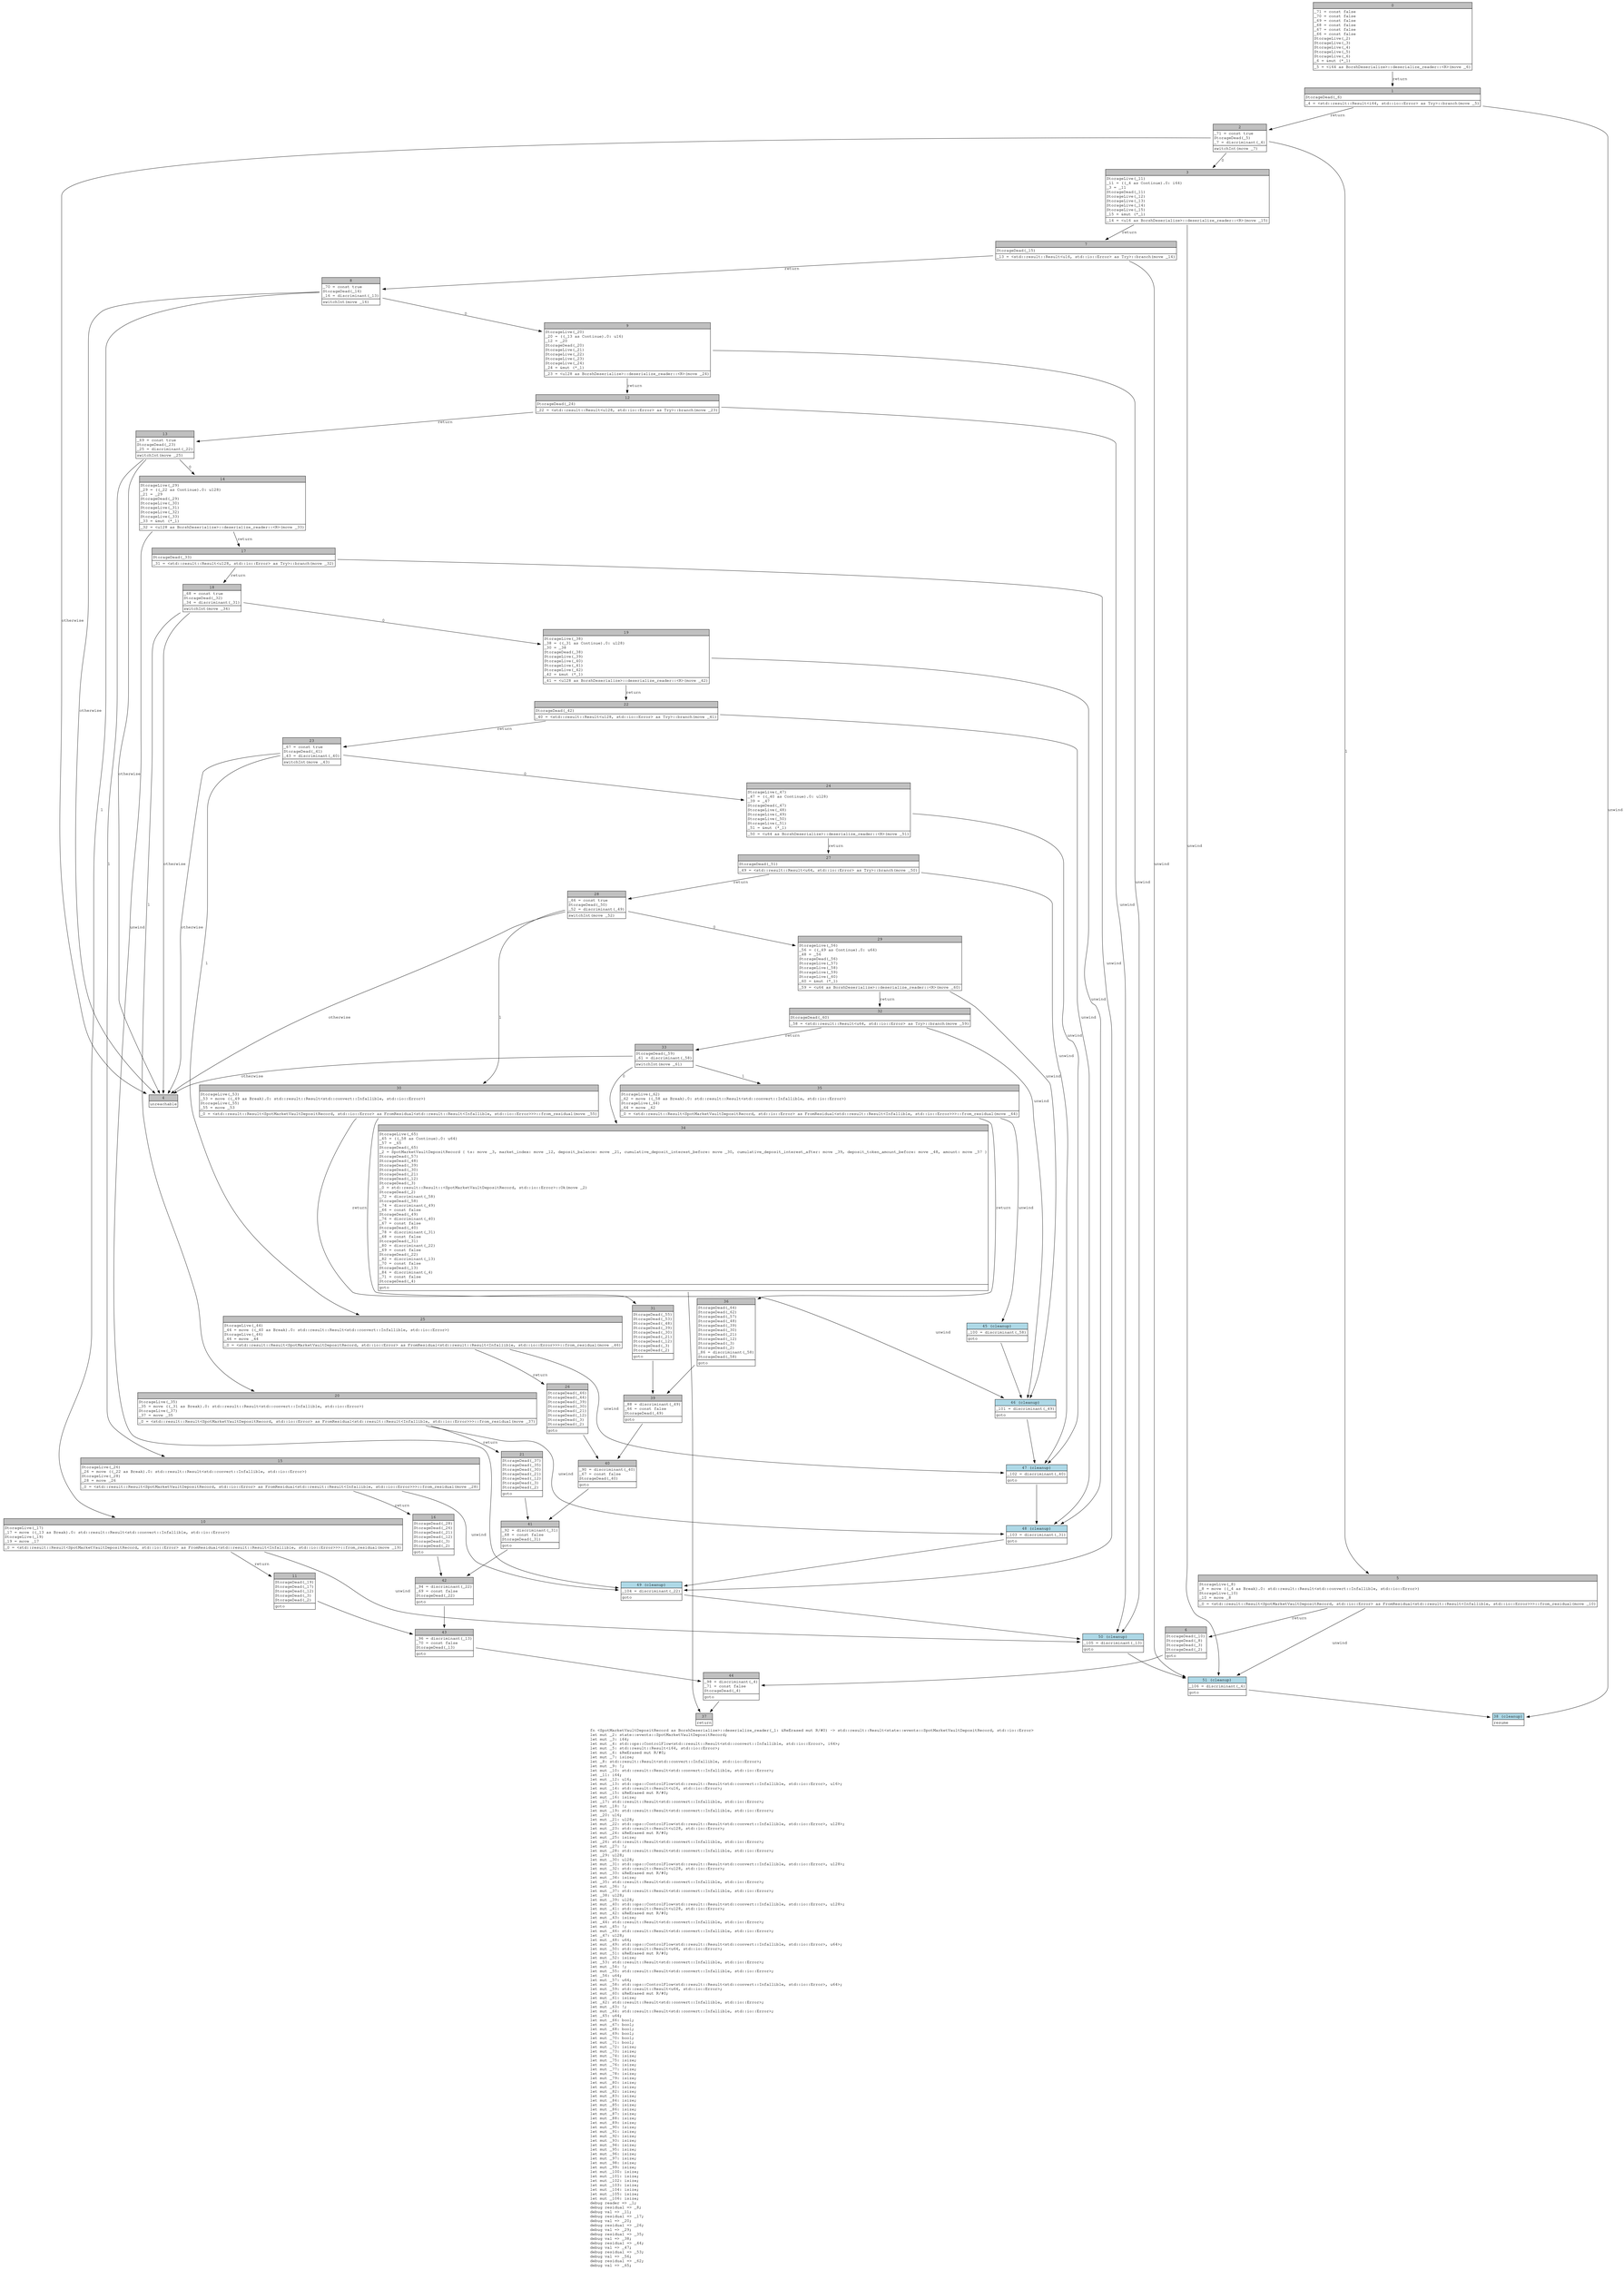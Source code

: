 digraph Mir_0_16080 {
    graph [fontname="Courier, monospace"];
    node [fontname="Courier, monospace"];
    edge [fontname="Courier, monospace"];
    label=<fn &lt;SpotMarketVaultDepositRecord as BorshDeserialize&gt;::deserialize_reader(_1: &amp;ReErased mut R/#0) -&gt; std::result::Result&lt;state::events::SpotMarketVaultDepositRecord, std::io::Error&gt;<br align="left"/>let mut _2: state::events::SpotMarketVaultDepositRecord;<br align="left"/>let mut _3: i64;<br align="left"/>let mut _4: std::ops::ControlFlow&lt;std::result::Result&lt;std::convert::Infallible, std::io::Error&gt;, i64&gt;;<br align="left"/>let mut _5: std::result::Result&lt;i64, std::io::Error&gt;;<br align="left"/>let mut _6: &amp;ReErased mut R/#0;<br align="left"/>let mut _7: isize;<br align="left"/>let _8: std::result::Result&lt;std::convert::Infallible, std::io::Error&gt;;<br align="left"/>let mut _9: !;<br align="left"/>let mut _10: std::result::Result&lt;std::convert::Infallible, std::io::Error&gt;;<br align="left"/>let _11: i64;<br align="left"/>let mut _12: u16;<br align="left"/>let mut _13: std::ops::ControlFlow&lt;std::result::Result&lt;std::convert::Infallible, std::io::Error&gt;, u16&gt;;<br align="left"/>let mut _14: std::result::Result&lt;u16, std::io::Error&gt;;<br align="left"/>let mut _15: &amp;ReErased mut R/#0;<br align="left"/>let mut _16: isize;<br align="left"/>let _17: std::result::Result&lt;std::convert::Infallible, std::io::Error&gt;;<br align="left"/>let mut _18: !;<br align="left"/>let mut _19: std::result::Result&lt;std::convert::Infallible, std::io::Error&gt;;<br align="left"/>let _20: u16;<br align="left"/>let mut _21: u128;<br align="left"/>let mut _22: std::ops::ControlFlow&lt;std::result::Result&lt;std::convert::Infallible, std::io::Error&gt;, u128&gt;;<br align="left"/>let mut _23: std::result::Result&lt;u128, std::io::Error&gt;;<br align="left"/>let mut _24: &amp;ReErased mut R/#0;<br align="left"/>let mut _25: isize;<br align="left"/>let _26: std::result::Result&lt;std::convert::Infallible, std::io::Error&gt;;<br align="left"/>let mut _27: !;<br align="left"/>let mut _28: std::result::Result&lt;std::convert::Infallible, std::io::Error&gt;;<br align="left"/>let _29: u128;<br align="left"/>let mut _30: u128;<br align="left"/>let mut _31: std::ops::ControlFlow&lt;std::result::Result&lt;std::convert::Infallible, std::io::Error&gt;, u128&gt;;<br align="left"/>let mut _32: std::result::Result&lt;u128, std::io::Error&gt;;<br align="left"/>let mut _33: &amp;ReErased mut R/#0;<br align="left"/>let mut _34: isize;<br align="left"/>let _35: std::result::Result&lt;std::convert::Infallible, std::io::Error&gt;;<br align="left"/>let mut _36: !;<br align="left"/>let mut _37: std::result::Result&lt;std::convert::Infallible, std::io::Error&gt;;<br align="left"/>let _38: u128;<br align="left"/>let mut _39: u128;<br align="left"/>let mut _40: std::ops::ControlFlow&lt;std::result::Result&lt;std::convert::Infallible, std::io::Error&gt;, u128&gt;;<br align="left"/>let mut _41: std::result::Result&lt;u128, std::io::Error&gt;;<br align="left"/>let mut _42: &amp;ReErased mut R/#0;<br align="left"/>let mut _43: isize;<br align="left"/>let _44: std::result::Result&lt;std::convert::Infallible, std::io::Error&gt;;<br align="left"/>let mut _45: !;<br align="left"/>let mut _46: std::result::Result&lt;std::convert::Infallible, std::io::Error&gt;;<br align="left"/>let _47: u128;<br align="left"/>let mut _48: u64;<br align="left"/>let mut _49: std::ops::ControlFlow&lt;std::result::Result&lt;std::convert::Infallible, std::io::Error&gt;, u64&gt;;<br align="left"/>let mut _50: std::result::Result&lt;u64, std::io::Error&gt;;<br align="left"/>let mut _51: &amp;ReErased mut R/#0;<br align="left"/>let mut _52: isize;<br align="left"/>let _53: std::result::Result&lt;std::convert::Infallible, std::io::Error&gt;;<br align="left"/>let mut _54: !;<br align="left"/>let mut _55: std::result::Result&lt;std::convert::Infallible, std::io::Error&gt;;<br align="left"/>let _56: u64;<br align="left"/>let mut _57: u64;<br align="left"/>let mut _58: std::ops::ControlFlow&lt;std::result::Result&lt;std::convert::Infallible, std::io::Error&gt;, u64&gt;;<br align="left"/>let mut _59: std::result::Result&lt;u64, std::io::Error&gt;;<br align="left"/>let mut _60: &amp;ReErased mut R/#0;<br align="left"/>let mut _61: isize;<br align="left"/>let _62: std::result::Result&lt;std::convert::Infallible, std::io::Error&gt;;<br align="left"/>let mut _63: !;<br align="left"/>let mut _64: std::result::Result&lt;std::convert::Infallible, std::io::Error&gt;;<br align="left"/>let _65: u64;<br align="left"/>let mut _66: bool;<br align="left"/>let mut _67: bool;<br align="left"/>let mut _68: bool;<br align="left"/>let mut _69: bool;<br align="left"/>let mut _70: bool;<br align="left"/>let mut _71: bool;<br align="left"/>let mut _72: isize;<br align="left"/>let mut _73: isize;<br align="left"/>let mut _74: isize;<br align="left"/>let mut _75: isize;<br align="left"/>let mut _76: isize;<br align="left"/>let mut _77: isize;<br align="left"/>let mut _78: isize;<br align="left"/>let mut _79: isize;<br align="left"/>let mut _80: isize;<br align="left"/>let mut _81: isize;<br align="left"/>let mut _82: isize;<br align="left"/>let mut _83: isize;<br align="left"/>let mut _84: isize;<br align="left"/>let mut _85: isize;<br align="left"/>let mut _86: isize;<br align="left"/>let mut _87: isize;<br align="left"/>let mut _88: isize;<br align="left"/>let mut _89: isize;<br align="left"/>let mut _90: isize;<br align="left"/>let mut _91: isize;<br align="left"/>let mut _92: isize;<br align="left"/>let mut _93: isize;<br align="left"/>let mut _94: isize;<br align="left"/>let mut _95: isize;<br align="left"/>let mut _96: isize;<br align="left"/>let mut _97: isize;<br align="left"/>let mut _98: isize;<br align="left"/>let mut _99: isize;<br align="left"/>let mut _100: isize;<br align="left"/>let mut _101: isize;<br align="left"/>let mut _102: isize;<br align="left"/>let mut _103: isize;<br align="left"/>let mut _104: isize;<br align="left"/>let mut _105: isize;<br align="left"/>let mut _106: isize;<br align="left"/>debug reader =&gt; _1;<br align="left"/>debug residual =&gt; _8;<br align="left"/>debug val =&gt; _11;<br align="left"/>debug residual =&gt; _17;<br align="left"/>debug val =&gt; _20;<br align="left"/>debug residual =&gt; _26;<br align="left"/>debug val =&gt; _29;<br align="left"/>debug residual =&gt; _35;<br align="left"/>debug val =&gt; _38;<br align="left"/>debug residual =&gt; _44;<br align="left"/>debug val =&gt; _47;<br align="left"/>debug residual =&gt; _53;<br align="left"/>debug val =&gt; _56;<br align="left"/>debug residual =&gt; _62;<br align="left"/>debug val =&gt; _65;<br align="left"/>>;
    bb0__0_16080 [shape="none", label=<<table border="0" cellborder="1" cellspacing="0"><tr><td bgcolor="gray" align="center" colspan="1">0</td></tr><tr><td align="left" balign="left">_71 = const false<br/>_70 = const false<br/>_69 = const false<br/>_68 = const false<br/>_67 = const false<br/>_66 = const false<br/>StorageLive(_2)<br/>StorageLive(_3)<br/>StorageLive(_4)<br/>StorageLive(_5)<br/>StorageLive(_6)<br/>_6 = &amp;mut (*_1)<br/></td></tr><tr><td align="left">_5 = &lt;i64 as BorshDeserialize&gt;::deserialize_reader::&lt;R&gt;(move _6)</td></tr></table>>];
    bb1__0_16080 [shape="none", label=<<table border="0" cellborder="1" cellspacing="0"><tr><td bgcolor="gray" align="center" colspan="1">1</td></tr><tr><td align="left" balign="left">StorageDead(_6)<br/></td></tr><tr><td align="left">_4 = &lt;std::result::Result&lt;i64, std::io::Error&gt; as Try&gt;::branch(move _5)</td></tr></table>>];
    bb2__0_16080 [shape="none", label=<<table border="0" cellborder="1" cellspacing="0"><tr><td bgcolor="gray" align="center" colspan="1">2</td></tr><tr><td align="left" balign="left">_71 = const true<br/>StorageDead(_5)<br/>_7 = discriminant(_4)<br/></td></tr><tr><td align="left">switchInt(move _7)</td></tr></table>>];
    bb3__0_16080 [shape="none", label=<<table border="0" cellborder="1" cellspacing="0"><tr><td bgcolor="gray" align="center" colspan="1">3</td></tr><tr><td align="left" balign="left">StorageLive(_11)<br/>_11 = ((_4 as Continue).0: i64)<br/>_3 = _11<br/>StorageDead(_11)<br/>StorageLive(_12)<br/>StorageLive(_13)<br/>StorageLive(_14)<br/>StorageLive(_15)<br/>_15 = &amp;mut (*_1)<br/></td></tr><tr><td align="left">_14 = &lt;u16 as BorshDeserialize&gt;::deserialize_reader::&lt;R&gt;(move _15)</td></tr></table>>];
    bb4__0_16080 [shape="none", label=<<table border="0" cellborder="1" cellspacing="0"><tr><td bgcolor="gray" align="center" colspan="1">4</td></tr><tr><td align="left">unreachable</td></tr></table>>];
    bb5__0_16080 [shape="none", label=<<table border="0" cellborder="1" cellspacing="0"><tr><td bgcolor="gray" align="center" colspan="1">5</td></tr><tr><td align="left" balign="left">StorageLive(_8)<br/>_8 = move ((_4 as Break).0: std::result::Result&lt;std::convert::Infallible, std::io::Error&gt;)<br/>StorageLive(_10)<br/>_10 = move _8<br/></td></tr><tr><td align="left">_0 = &lt;std::result::Result&lt;SpotMarketVaultDepositRecord, std::io::Error&gt; as FromResidual&lt;std::result::Result&lt;Infallible, std::io::Error&gt;&gt;&gt;::from_residual(move _10)</td></tr></table>>];
    bb6__0_16080 [shape="none", label=<<table border="0" cellborder="1" cellspacing="0"><tr><td bgcolor="gray" align="center" colspan="1">6</td></tr><tr><td align="left" balign="left">StorageDead(_10)<br/>StorageDead(_8)<br/>StorageDead(_3)<br/>StorageDead(_2)<br/></td></tr><tr><td align="left">goto</td></tr></table>>];
    bb7__0_16080 [shape="none", label=<<table border="0" cellborder="1" cellspacing="0"><tr><td bgcolor="gray" align="center" colspan="1">7</td></tr><tr><td align="left" balign="left">StorageDead(_15)<br/></td></tr><tr><td align="left">_13 = &lt;std::result::Result&lt;u16, std::io::Error&gt; as Try&gt;::branch(move _14)</td></tr></table>>];
    bb8__0_16080 [shape="none", label=<<table border="0" cellborder="1" cellspacing="0"><tr><td bgcolor="gray" align="center" colspan="1">8</td></tr><tr><td align="left" balign="left">_70 = const true<br/>StorageDead(_14)<br/>_16 = discriminant(_13)<br/></td></tr><tr><td align="left">switchInt(move _16)</td></tr></table>>];
    bb9__0_16080 [shape="none", label=<<table border="0" cellborder="1" cellspacing="0"><tr><td bgcolor="gray" align="center" colspan="1">9</td></tr><tr><td align="left" balign="left">StorageLive(_20)<br/>_20 = ((_13 as Continue).0: u16)<br/>_12 = _20<br/>StorageDead(_20)<br/>StorageLive(_21)<br/>StorageLive(_22)<br/>StorageLive(_23)<br/>StorageLive(_24)<br/>_24 = &amp;mut (*_1)<br/></td></tr><tr><td align="left">_23 = &lt;u128 as BorshDeserialize&gt;::deserialize_reader::&lt;R&gt;(move _24)</td></tr></table>>];
    bb10__0_16080 [shape="none", label=<<table border="0" cellborder="1" cellspacing="0"><tr><td bgcolor="gray" align="center" colspan="1">10</td></tr><tr><td align="left" balign="left">StorageLive(_17)<br/>_17 = move ((_13 as Break).0: std::result::Result&lt;std::convert::Infallible, std::io::Error&gt;)<br/>StorageLive(_19)<br/>_19 = move _17<br/></td></tr><tr><td align="left">_0 = &lt;std::result::Result&lt;SpotMarketVaultDepositRecord, std::io::Error&gt; as FromResidual&lt;std::result::Result&lt;Infallible, std::io::Error&gt;&gt;&gt;::from_residual(move _19)</td></tr></table>>];
    bb11__0_16080 [shape="none", label=<<table border="0" cellborder="1" cellspacing="0"><tr><td bgcolor="gray" align="center" colspan="1">11</td></tr><tr><td align="left" balign="left">StorageDead(_19)<br/>StorageDead(_17)<br/>StorageDead(_12)<br/>StorageDead(_3)<br/>StorageDead(_2)<br/></td></tr><tr><td align="left">goto</td></tr></table>>];
    bb12__0_16080 [shape="none", label=<<table border="0" cellborder="1" cellspacing="0"><tr><td bgcolor="gray" align="center" colspan="1">12</td></tr><tr><td align="left" balign="left">StorageDead(_24)<br/></td></tr><tr><td align="left">_22 = &lt;std::result::Result&lt;u128, std::io::Error&gt; as Try&gt;::branch(move _23)</td></tr></table>>];
    bb13__0_16080 [shape="none", label=<<table border="0" cellborder="1" cellspacing="0"><tr><td bgcolor="gray" align="center" colspan="1">13</td></tr><tr><td align="left" balign="left">_69 = const true<br/>StorageDead(_23)<br/>_25 = discriminant(_22)<br/></td></tr><tr><td align="left">switchInt(move _25)</td></tr></table>>];
    bb14__0_16080 [shape="none", label=<<table border="0" cellborder="1" cellspacing="0"><tr><td bgcolor="gray" align="center" colspan="1">14</td></tr><tr><td align="left" balign="left">StorageLive(_29)<br/>_29 = ((_22 as Continue).0: u128)<br/>_21 = _29<br/>StorageDead(_29)<br/>StorageLive(_30)<br/>StorageLive(_31)<br/>StorageLive(_32)<br/>StorageLive(_33)<br/>_33 = &amp;mut (*_1)<br/></td></tr><tr><td align="left">_32 = &lt;u128 as BorshDeserialize&gt;::deserialize_reader::&lt;R&gt;(move _33)</td></tr></table>>];
    bb15__0_16080 [shape="none", label=<<table border="0" cellborder="1" cellspacing="0"><tr><td bgcolor="gray" align="center" colspan="1">15</td></tr><tr><td align="left" balign="left">StorageLive(_26)<br/>_26 = move ((_22 as Break).0: std::result::Result&lt;std::convert::Infallible, std::io::Error&gt;)<br/>StorageLive(_28)<br/>_28 = move _26<br/></td></tr><tr><td align="left">_0 = &lt;std::result::Result&lt;SpotMarketVaultDepositRecord, std::io::Error&gt; as FromResidual&lt;std::result::Result&lt;Infallible, std::io::Error&gt;&gt;&gt;::from_residual(move _28)</td></tr></table>>];
    bb16__0_16080 [shape="none", label=<<table border="0" cellborder="1" cellspacing="0"><tr><td bgcolor="gray" align="center" colspan="1">16</td></tr><tr><td align="left" balign="left">StorageDead(_28)<br/>StorageDead(_26)<br/>StorageDead(_21)<br/>StorageDead(_12)<br/>StorageDead(_3)<br/>StorageDead(_2)<br/></td></tr><tr><td align="left">goto</td></tr></table>>];
    bb17__0_16080 [shape="none", label=<<table border="0" cellborder="1" cellspacing="0"><tr><td bgcolor="gray" align="center" colspan="1">17</td></tr><tr><td align="left" balign="left">StorageDead(_33)<br/></td></tr><tr><td align="left">_31 = &lt;std::result::Result&lt;u128, std::io::Error&gt; as Try&gt;::branch(move _32)</td></tr></table>>];
    bb18__0_16080 [shape="none", label=<<table border="0" cellborder="1" cellspacing="0"><tr><td bgcolor="gray" align="center" colspan="1">18</td></tr><tr><td align="left" balign="left">_68 = const true<br/>StorageDead(_32)<br/>_34 = discriminant(_31)<br/></td></tr><tr><td align="left">switchInt(move _34)</td></tr></table>>];
    bb19__0_16080 [shape="none", label=<<table border="0" cellborder="1" cellspacing="0"><tr><td bgcolor="gray" align="center" colspan="1">19</td></tr><tr><td align="left" balign="left">StorageLive(_38)<br/>_38 = ((_31 as Continue).0: u128)<br/>_30 = _38<br/>StorageDead(_38)<br/>StorageLive(_39)<br/>StorageLive(_40)<br/>StorageLive(_41)<br/>StorageLive(_42)<br/>_42 = &amp;mut (*_1)<br/></td></tr><tr><td align="left">_41 = &lt;u128 as BorshDeserialize&gt;::deserialize_reader::&lt;R&gt;(move _42)</td></tr></table>>];
    bb20__0_16080 [shape="none", label=<<table border="0" cellborder="1" cellspacing="0"><tr><td bgcolor="gray" align="center" colspan="1">20</td></tr><tr><td align="left" balign="left">StorageLive(_35)<br/>_35 = move ((_31 as Break).0: std::result::Result&lt;std::convert::Infallible, std::io::Error&gt;)<br/>StorageLive(_37)<br/>_37 = move _35<br/></td></tr><tr><td align="left">_0 = &lt;std::result::Result&lt;SpotMarketVaultDepositRecord, std::io::Error&gt; as FromResidual&lt;std::result::Result&lt;Infallible, std::io::Error&gt;&gt;&gt;::from_residual(move _37)</td></tr></table>>];
    bb21__0_16080 [shape="none", label=<<table border="0" cellborder="1" cellspacing="0"><tr><td bgcolor="gray" align="center" colspan="1">21</td></tr><tr><td align="left" balign="left">StorageDead(_37)<br/>StorageDead(_35)<br/>StorageDead(_30)<br/>StorageDead(_21)<br/>StorageDead(_12)<br/>StorageDead(_3)<br/>StorageDead(_2)<br/></td></tr><tr><td align="left">goto</td></tr></table>>];
    bb22__0_16080 [shape="none", label=<<table border="0" cellborder="1" cellspacing="0"><tr><td bgcolor="gray" align="center" colspan="1">22</td></tr><tr><td align="left" balign="left">StorageDead(_42)<br/></td></tr><tr><td align="left">_40 = &lt;std::result::Result&lt;u128, std::io::Error&gt; as Try&gt;::branch(move _41)</td></tr></table>>];
    bb23__0_16080 [shape="none", label=<<table border="0" cellborder="1" cellspacing="0"><tr><td bgcolor="gray" align="center" colspan="1">23</td></tr><tr><td align="left" balign="left">_67 = const true<br/>StorageDead(_41)<br/>_43 = discriminant(_40)<br/></td></tr><tr><td align="left">switchInt(move _43)</td></tr></table>>];
    bb24__0_16080 [shape="none", label=<<table border="0" cellborder="1" cellspacing="0"><tr><td bgcolor="gray" align="center" colspan="1">24</td></tr><tr><td align="left" balign="left">StorageLive(_47)<br/>_47 = ((_40 as Continue).0: u128)<br/>_39 = _47<br/>StorageDead(_47)<br/>StorageLive(_48)<br/>StorageLive(_49)<br/>StorageLive(_50)<br/>StorageLive(_51)<br/>_51 = &amp;mut (*_1)<br/></td></tr><tr><td align="left">_50 = &lt;u64 as BorshDeserialize&gt;::deserialize_reader::&lt;R&gt;(move _51)</td></tr></table>>];
    bb25__0_16080 [shape="none", label=<<table border="0" cellborder="1" cellspacing="0"><tr><td bgcolor="gray" align="center" colspan="1">25</td></tr><tr><td align="left" balign="left">StorageLive(_44)<br/>_44 = move ((_40 as Break).0: std::result::Result&lt;std::convert::Infallible, std::io::Error&gt;)<br/>StorageLive(_46)<br/>_46 = move _44<br/></td></tr><tr><td align="left">_0 = &lt;std::result::Result&lt;SpotMarketVaultDepositRecord, std::io::Error&gt; as FromResidual&lt;std::result::Result&lt;Infallible, std::io::Error&gt;&gt;&gt;::from_residual(move _46)</td></tr></table>>];
    bb26__0_16080 [shape="none", label=<<table border="0" cellborder="1" cellspacing="0"><tr><td bgcolor="gray" align="center" colspan="1">26</td></tr><tr><td align="left" balign="left">StorageDead(_46)<br/>StorageDead(_44)<br/>StorageDead(_39)<br/>StorageDead(_30)<br/>StorageDead(_21)<br/>StorageDead(_12)<br/>StorageDead(_3)<br/>StorageDead(_2)<br/></td></tr><tr><td align="left">goto</td></tr></table>>];
    bb27__0_16080 [shape="none", label=<<table border="0" cellborder="1" cellspacing="0"><tr><td bgcolor="gray" align="center" colspan="1">27</td></tr><tr><td align="left" balign="left">StorageDead(_51)<br/></td></tr><tr><td align="left">_49 = &lt;std::result::Result&lt;u64, std::io::Error&gt; as Try&gt;::branch(move _50)</td></tr></table>>];
    bb28__0_16080 [shape="none", label=<<table border="0" cellborder="1" cellspacing="0"><tr><td bgcolor="gray" align="center" colspan="1">28</td></tr><tr><td align="left" balign="left">_66 = const true<br/>StorageDead(_50)<br/>_52 = discriminant(_49)<br/></td></tr><tr><td align="left">switchInt(move _52)</td></tr></table>>];
    bb29__0_16080 [shape="none", label=<<table border="0" cellborder="1" cellspacing="0"><tr><td bgcolor="gray" align="center" colspan="1">29</td></tr><tr><td align="left" balign="left">StorageLive(_56)<br/>_56 = ((_49 as Continue).0: u64)<br/>_48 = _56<br/>StorageDead(_56)<br/>StorageLive(_57)<br/>StorageLive(_58)<br/>StorageLive(_59)<br/>StorageLive(_60)<br/>_60 = &amp;mut (*_1)<br/></td></tr><tr><td align="left">_59 = &lt;u64 as BorshDeserialize&gt;::deserialize_reader::&lt;R&gt;(move _60)</td></tr></table>>];
    bb30__0_16080 [shape="none", label=<<table border="0" cellborder="1" cellspacing="0"><tr><td bgcolor="gray" align="center" colspan="1">30</td></tr><tr><td align="left" balign="left">StorageLive(_53)<br/>_53 = move ((_49 as Break).0: std::result::Result&lt;std::convert::Infallible, std::io::Error&gt;)<br/>StorageLive(_55)<br/>_55 = move _53<br/></td></tr><tr><td align="left">_0 = &lt;std::result::Result&lt;SpotMarketVaultDepositRecord, std::io::Error&gt; as FromResidual&lt;std::result::Result&lt;Infallible, std::io::Error&gt;&gt;&gt;::from_residual(move _55)</td></tr></table>>];
    bb31__0_16080 [shape="none", label=<<table border="0" cellborder="1" cellspacing="0"><tr><td bgcolor="gray" align="center" colspan="1">31</td></tr><tr><td align="left" balign="left">StorageDead(_55)<br/>StorageDead(_53)<br/>StorageDead(_48)<br/>StorageDead(_39)<br/>StorageDead(_30)<br/>StorageDead(_21)<br/>StorageDead(_12)<br/>StorageDead(_3)<br/>StorageDead(_2)<br/></td></tr><tr><td align="left">goto</td></tr></table>>];
    bb32__0_16080 [shape="none", label=<<table border="0" cellborder="1" cellspacing="0"><tr><td bgcolor="gray" align="center" colspan="1">32</td></tr><tr><td align="left" balign="left">StorageDead(_60)<br/></td></tr><tr><td align="left">_58 = &lt;std::result::Result&lt;u64, std::io::Error&gt; as Try&gt;::branch(move _59)</td></tr></table>>];
    bb33__0_16080 [shape="none", label=<<table border="0" cellborder="1" cellspacing="0"><tr><td bgcolor="gray" align="center" colspan="1">33</td></tr><tr><td align="left" balign="left">StorageDead(_59)<br/>_61 = discriminant(_58)<br/></td></tr><tr><td align="left">switchInt(move _61)</td></tr></table>>];
    bb34__0_16080 [shape="none", label=<<table border="0" cellborder="1" cellspacing="0"><tr><td bgcolor="gray" align="center" colspan="1">34</td></tr><tr><td align="left" balign="left">StorageLive(_65)<br/>_65 = ((_58 as Continue).0: u64)<br/>_57 = _65<br/>StorageDead(_65)<br/>_2 = SpotMarketVaultDepositRecord { ts: move _3, market_index: move _12, deposit_balance: move _21, cumulative_deposit_interest_before: move _30, cumulative_deposit_interest_after: move _39, deposit_token_amount_before: move _48, amount: move _57 }<br/>StorageDead(_57)<br/>StorageDead(_48)<br/>StorageDead(_39)<br/>StorageDead(_30)<br/>StorageDead(_21)<br/>StorageDead(_12)<br/>StorageDead(_3)<br/>_0 = std::result::Result::&lt;SpotMarketVaultDepositRecord, std::io::Error&gt;::Ok(move _2)<br/>StorageDead(_2)<br/>_72 = discriminant(_58)<br/>StorageDead(_58)<br/>_74 = discriminant(_49)<br/>_66 = const false<br/>StorageDead(_49)<br/>_76 = discriminant(_40)<br/>_67 = const false<br/>StorageDead(_40)<br/>_78 = discriminant(_31)<br/>_68 = const false<br/>StorageDead(_31)<br/>_80 = discriminant(_22)<br/>_69 = const false<br/>StorageDead(_22)<br/>_82 = discriminant(_13)<br/>_70 = const false<br/>StorageDead(_13)<br/>_84 = discriminant(_4)<br/>_71 = const false<br/>StorageDead(_4)<br/></td></tr><tr><td align="left">goto</td></tr></table>>];
    bb35__0_16080 [shape="none", label=<<table border="0" cellborder="1" cellspacing="0"><tr><td bgcolor="gray" align="center" colspan="1">35</td></tr><tr><td align="left" balign="left">StorageLive(_62)<br/>_62 = move ((_58 as Break).0: std::result::Result&lt;std::convert::Infallible, std::io::Error&gt;)<br/>StorageLive(_64)<br/>_64 = move _62<br/></td></tr><tr><td align="left">_0 = &lt;std::result::Result&lt;SpotMarketVaultDepositRecord, std::io::Error&gt; as FromResidual&lt;std::result::Result&lt;Infallible, std::io::Error&gt;&gt;&gt;::from_residual(move _64)</td></tr></table>>];
    bb36__0_16080 [shape="none", label=<<table border="0" cellborder="1" cellspacing="0"><tr><td bgcolor="gray" align="center" colspan="1">36</td></tr><tr><td align="left" balign="left">StorageDead(_64)<br/>StorageDead(_62)<br/>StorageDead(_57)<br/>StorageDead(_48)<br/>StorageDead(_39)<br/>StorageDead(_30)<br/>StorageDead(_21)<br/>StorageDead(_12)<br/>StorageDead(_3)<br/>StorageDead(_2)<br/>_86 = discriminant(_58)<br/>StorageDead(_58)<br/></td></tr><tr><td align="left">goto</td></tr></table>>];
    bb37__0_16080 [shape="none", label=<<table border="0" cellborder="1" cellspacing="0"><tr><td bgcolor="gray" align="center" colspan="1">37</td></tr><tr><td align="left">return</td></tr></table>>];
    bb38__0_16080 [shape="none", label=<<table border="0" cellborder="1" cellspacing="0"><tr><td bgcolor="lightblue" align="center" colspan="1">38 (cleanup)</td></tr><tr><td align="left">resume</td></tr></table>>];
    bb39__0_16080 [shape="none", label=<<table border="0" cellborder="1" cellspacing="0"><tr><td bgcolor="gray" align="center" colspan="1">39</td></tr><tr><td align="left" balign="left">_88 = discriminant(_49)<br/>_66 = const false<br/>StorageDead(_49)<br/></td></tr><tr><td align="left">goto</td></tr></table>>];
    bb40__0_16080 [shape="none", label=<<table border="0" cellborder="1" cellspacing="0"><tr><td bgcolor="gray" align="center" colspan="1">40</td></tr><tr><td align="left" balign="left">_90 = discriminant(_40)<br/>_67 = const false<br/>StorageDead(_40)<br/></td></tr><tr><td align="left">goto</td></tr></table>>];
    bb41__0_16080 [shape="none", label=<<table border="0" cellborder="1" cellspacing="0"><tr><td bgcolor="gray" align="center" colspan="1">41</td></tr><tr><td align="left" balign="left">_92 = discriminant(_31)<br/>_68 = const false<br/>StorageDead(_31)<br/></td></tr><tr><td align="left">goto</td></tr></table>>];
    bb42__0_16080 [shape="none", label=<<table border="0" cellborder="1" cellspacing="0"><tr><td bgcolor="gray" align="center" colspan="1">42</td></tr><tr><td align="left" balign="left">_94 = discriminant(_22)<br/>_69 = const false<br/>StorageDead(_22)<br/></td></tr><tr><td align="left">goto</td></tr></table>>];
    bb43__0_16080 [shape="none", label=<<table border="0" cellborder="1" cellspacing="0"><tr><td bgcolor="gray" align="center" colspan="1">43</td></tr><tr><td align="left" balign="left">_96 = discriminant(_13)<br/>_70 = const false<br/>StorageDead(_13)<br/></td></tr><tr><td align="left">goto</td></tr></table>>];
    bb44__0_16080 [shape="none", label=<<table border="0" cellborder="1" cellspacing="0"><tr><td bgcolor="gray" align="center" colspan="1">44</td></tr><tr><td align="left" balign="left">_98 = discriminant(_4)<br/>_71 = const false<br/>StorageDead(_4)<br/></td></tr><tr><td align="left">goto</td></tr></table>>];
    bb45__0_16080 [shape="none", label=<<table border="0" cellborder="1" cellspacing="0"><tr><td bgcolor="lightblue" align="center" colspan="1">45 (cleanup)</td></tr><tr><td align="left" balign="left">_100 = discriminant(_58)<br/></td></tr><tr><td align="left">goto</td></tr></table>>];
    bb46__0_16080 [shape="none", label=<<table border="0" cellborder="1" cellspacing="0"><tr><td bgcolor="lightblue" align="center" colspan="1">46 (cleanup)</td></tr><tr><td align="left" balign="left">_101 = discriminant(_49)<br/></td></tr><tr><td align="left">goto</td></tr></table>>];
    bb47__0_16080 [shape="none", label=<<table border="0" cellborder="1" cellspacing="0"><tr><td bgcolor="lightblue" align="center" colspan="1">47 (cleanup)</td></tr><tr><td align="left" balign="left">_102 = discriminant(_40)<br/></td></tr><tr><td align="left">goto</td></tr></table>>];
    bb48__0_16080 [shape="none", label=<<table border="0" cellborder="1" cellspacing="0"><tr><td bgcolor="lightblue" align="center" colspan="1">48 (cleanup)</td></tr><tr><td align="left" balign="left">_103 = discriminant(_31)<br/></td></tr><tr><td align="left">goto</td></tr></table>>];
    bb49__0_16080 [shape="none", label=<<table border="0" cellborder="1" cellspacing="0"><tr><td bgcolor="lightblue" align="center" colspan="1">49 (cleanup)</td></tr><tr><td align="left" balign="left">_104 = discriminant(_22)<br/></td></tr><tr><td align="left">goto</td></tr></table>>];
    bb50__0_16080 [shape="none", label=<<table border="0" cellborder="1" cellspacing="0"><tr><td bgcolor="lightblue" align="center" colspan="1">50 (cleanup)</td></tr><tr><td align="left" balign="left">_105 = discriminant(_13)<br/></td></tr><tr><td align="left">goto</td></tr></table>>];
    bb51__0_16080 [shape="none", label=<<table border="0" cellborder="1" cellspacing="0"><tr><td bgcolor="lightblue" align="center" colspan="1">51 (cleanup)</td></tr><tr><td align="left" balign="left">_106 = discriminant(_4)<br/></td></tr><tr><td align="left">goto</td></tr></table>>];
    bb0__0_16080 -> bb1__0_16080 [label="return"];
    bb1__0_16080 -> bb2__0_16080 [label="return"];
    bb1__0_16080 -> bb38__0_16080 [label="unwind"];
    bb2__0_16080 -> bb3__0_16080 [label="0"];
    bb2__0_16080 -> bb5__0_16080 [label="1"];
    bb2__0_16080 -> bb4__0_16080 [label="otherwise"];
    bb3__0_16080 -> bb7__0_16080 [label="return"];
    bb3__0_16080 -> bb51__0_16080 [label="unwind"];
    bb5__0_16080 -> bb6__0_16080 [label="return"];
    bb5__0_16080 -> bb51__0_16080 [label="unwind"];
    bb6__0_16080 -> bb44__0_16080 [label=""];
    bb7__0_16080 -> bb8__0_16080 [label="return"];
    bb7__0_16080 -> bb51__0_16080 [label="unwind"];
    bb8__0_16080 -> bb9__0_16080 [label="0"];
    bb8__0_16080 -> bb10__0_16080 [label="1"];
    bb8__0_16080 -> bb4__0_16080 [label="otherwise"];
    bb9__0_16080 -> bb12__0_16080 [label="return"];
    bb9__0_16080 -> bb50__0_16080 [label="unwind"];
    bb10__0_16080 -> bb11__0_16080 [label="return"];
    bb10__0_16080 -> bb50__0_16080 [label="unwind"];
    bb11__0_16080 -> bb43__0_16080 [label=""];
    bb12__0_16080 -> bb13__0_16080 [label="return"];
    bb12__0_16080 -> bb50__0_16080 [label="unwind"];
    bb13__0_16080 -> bb14__0_16080 [label="0"];
    bb13__0_16080 -> bb15__0_16080 [label="1"];
    bb13__0_16080 -> bb4__0_16080 [label="otherwise"];
    bb14__0_16080 -> bb17__0_16080 [label="return"];
    bb14__0_16080 -> bb49__0_16080 [label="unwind"];
    bb15__0_16080 -> bb16__0_16080 [label="return"];
    bb15__0_16080 -> bb49__0_16080 [label="unwind"];
    bb16__0_16080 -> bb42__0_16080 [label=""];
    bb17__0_16080 -> bb18__0_16080 [label="return"];
    bb17__0_16080 -> bb49__0_16080 [label="unwind"];
    bb18__0_16080 -> bb19__0_16080 [label="0"];
    bb18__0_16080 -> bb20__0_16080 [label="1"];
    bb18__0_16080 -> bb4__0_16080 [label="otherwise"];
    bb19__0_16080 -> bb22__0_16080 [label="return"];
    bb19__0_16080 -> bb48__0_16080 [label="unwind"];
    bb20__0_16080 -> bb21__0_16080 [label="return"];
    bb20__0_16080 -> bb48__0_16080 [label="unwind"];
    bb21__0_16080 -> bb41__0_16080 [label=""];
    bb22__0_16080 -> bb23__0_16080 [label="return"];
    bb22__0_16080 -> bb48__0_16080 [label="unwind"];
    bb23__0_16080 -> bb24__0_16080 [label="0"];
    bb23__0_16080 -> bb25__0_16080 [label="1"];
    bb23__0_16080 -> bb4__0_16080 [label="otherwise"];
    bb24__0_16080 -> bb27__0_16080 [label="return"];
    bb24__0_16080 -> bb47__0_16080 [label="unwind"];
    bb25__0_16080 -> bb26__0_16080 [label="return"];
    bb25__0_16080 -> bb47__0_16080 [label="unwind"];
    bb26__0_16080 -> bb40__0_16080 [label=""];
    bb27__0_16080 -> bb28__0_16080 [label="return"];
    bb27__0_16080 -> bb47__0_16080 [label="unwind"];
    bb28__0_16080 -> bb29__0_16080 [label="0"];
    bb28__0_16080 -> bb30__0_16080 [label="1"];
    bb28__0_16080 -> bb4__0_16080 [label="otherwise"];
    bb29__0_16080 -> bb32__0_16080 [label="return"];
    bb29__0_16080 -> bb46__0_16080 [label="unwind"];
    bb30__0_16080 -> bb31__0_16080 [label="return"];
    bb30__0_16080 -> bb46__0_16080 [label="unwind"];
    bb31__0_16080 -> bb39__0_16080 [label=""];
    bb32__0_16080 -> bb33__0_16080 [label="return"];
    bb32__0_16080 -> bb46__0_16080 [label="unwind"];
    bb33__0_16080 -> bb34__0_16080 [label="0"];
    bb33__0_16080 -> bb35__0_16080 [label="1"];
    bb33__0_16080 -> bb4__0_16080 [label="otherwise"];
    bb34__0_16080 -> bb37__0_16080 [label=""];
    bb35__0_16080 -> bb36__0_16080 [label="return"];
    bb35__0_16080 -> bb45__0_16080 [label="unwind"];
    bb36__0_16080 -> bb39__0_16080 [label=""];
    bb39__0_16080 -> bb40__0_16080 [label=""];
    bb40__0_16080 -> bb41__0_16080 [label=""];
    bb41__0_16080 -> bb42__0_16080 [label=""];
    bb42__0_16080 -> bb43__0_16080 [label=""];
    bb43__0_16080 -> bb44__0_16080 [label=""];
    bb44__0_16080 -> bb37__0_16080 [label=""];
    bb45__0_16080 -> bb46__0_16080 [label=""];
    bb46__0_16080 -> bb47__0_16080 [label=""];
    bb47__0_16080 -> bb48__0_16080 [label=""];
    bb48__0_16080 -> bb49__0_16080 [label=""];
    bb49__0_16080 -> bb50__0_16080 [label=""];
    bb50__0_16080 -> bb51__0_16080 [label=""];
    bb51__0_16080 -> bb38__0_16080 [label=""];
}
